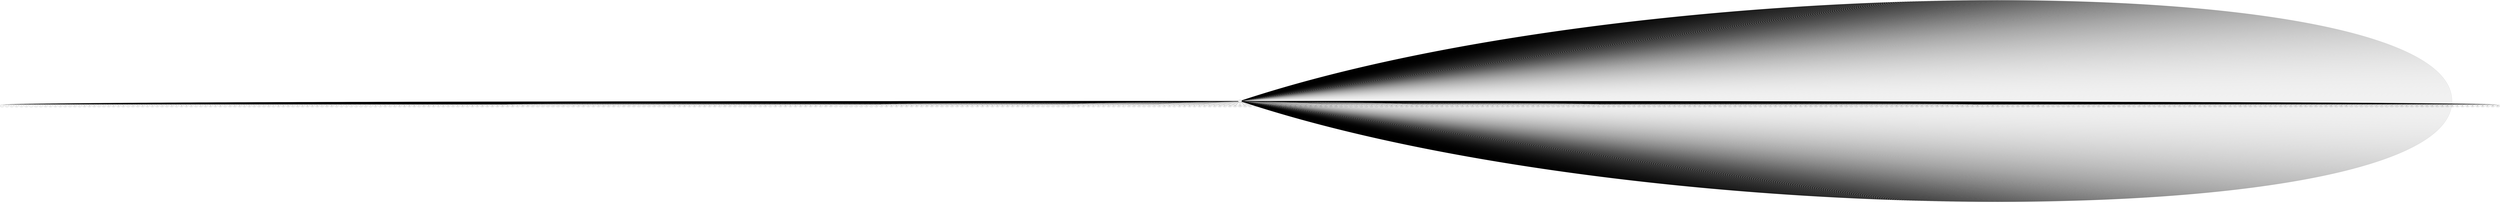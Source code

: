 graph G {
  0,0 -- 1,0;
  0,0 -- 2,0;
  0,0 -- 3,0;
  0,0 -- 4,0;
  0,0 -- 5,0;
  0,0 -- 6,0;
  0,0 -- 7,0;
  0,0 -- 8,0;
  0,0 -- 9,0;
  0,0 -- 10,0;
  0,0 -- 11,0;
  0,0 -- 12,0;
  0,0 -- 13,0;
  0,0 -- 14,0;
  0,0 -- 15,0;
  0,0 -- 16,0;
  0,0 -- 17,0;
  0,0 -- 18,0;
  0,0 -- 19,0;
  0,0 -- 20,0;
  0,0 -- 21,0;
  0,0 -- 22,0;
  0,0 -- 23,0;
  0,0 -- 24,0;
  0,0 -- 25,0;
  0,0 -- 26,0;
  0,0 -- 27,0;
  0,0 -- 28,0;
  0,0 -- 29,0;
  0,0 -- 30,0;
  0,0 -- 31,0;
  0,0 -- 32,0;
  0,0 -- 33,0;
  0,0 -- 34,0;
  0,0 -- 35,0;
  0,0 -- 36,0;
  0,0 -- 37,0;
  0,0 -- 38,0;
  0,0 -- 39,0;
  0,0 -- 40,0;
  0,0 -- 41,0;
  0,0 -- 42,0;
  0,0 -- 43,0;
  0,0 -- 44,0;
  0,0 -- 45,0;
  0,0 -- 46,0;
  0,0 -- 47,0;
  0,0 -- 48,0;
  0,0 -- 49,0;
  0,0 -- 50,0;
  0,0 -- 51,0;
  0,0 -- 52,0;
  0,0 -- 53,0;
  0,0 -- 54,0;
  0,0 -- 55,0;
  0,0 -- 56,0;
  0,0 -- 57,0;
  0,0 -- 58,0;
  0,0 -- 59,0;
  0,0 -- 60,0;
  0,0 -- 61,0;
  0,0 -- 62,0;
  0,0 -- 63,0;
  0,0 -- 64,0;
  0,0 -- 65,0;
  0,0 -- 66,0;
  0,0 -- 67,0;
  0,0 -- 68,0;
  0,0 -- 69,0;
  0,0 -- 70,0;
  0,0 -- 71,0;
  0,0 -- 72,0;
  0,0 -- 73,0;
  0,0 -- 74,0;
  0,0 -- 75,0;
  0,0 -- 76,0;
  0,0 -- 77,0;
  0,0 -- 78,0;
  0,0 -- 79,0;
  0,0 -- 80,0;
  0,0 -- 81,0;
  0,0 -- 82,0;
  0,0 -- 83,0;
  0,0 -- 84,0;
  0,0 -- 85,0;
  0,0 -- 86,0;
  0,0 -- 87,0;
  0,0 -- 88,0;
  0,0 -- 89,0;
  0,0 -- 90,0;
  0,0 -- 91,0;
  0,0 -- 92,0;
  0,0 -- 93,0;
  0,0 -- 94,0;
  0,0 -- 95,0;
  0,0 -- 96,0;
  0,0 -- 97,0;
  0,0 -- 98,0;
  0,0 -- 99,0;
  0,0 -- 100,0;
  0,0 -- 101,0;
  0,0 -- 102,0;
  0,0 -- 103,0;
  0,0 -- 104,0;
  0,0 -- 105,0;
  0,0 -- 106,0;
  0,0 -- 107,0;
  0,0 -- 108,0;
  0,0 -- 109,0;
  0,0 -- 110,0;
  0,0 -- 111,0;
  0,0 -- 112,0;
  0,0 -- 113,0;
  0,0 -- 114,0;
  0,0 -- 115,0;
  0,0 -- 116,0;
  0,0 -- 117,0;
  0,0 -- 118,0;
  0,0 -- 119,0;
  0,0 -- 120,0;
  0,0 -- 121,0;
  0,0 -- 122,0;
  0,0 -- 123,0;
  0,0 -- 124,0;
  0,0 -- 125,0;
  0,0 -- 126,0;
  0,0 -- 127,0;
  0,0 -- 128,0;
  0,0 -- 129,0;
  0,0 -- 130,0;
  0,0 -- 131,0;
  0,0 -- 132,0;
  0,0 -- 133,0;
  0,0 -- 134,0;
  0,0 -- 135,0;
  0,0 -- 136,0;
  0,0 -- 137,0;
  0,0 -- 138,0;
  0,0 -- 139,0;
  0,0 -- 140,0;
  0,0 -- 141,0;
  0,0 -- 142,0;
  0,0 -- 143,0;
  0,0 -- 144,0;
  0,0 -- 145,0;
  0,0 -- 146,0;
  0,0 -- 147,0;
  0,0 -- 148,0;
  0,0 -- 149,0;
  0,0 -- 150,0;
  0,0 -- 151,0;
  0,0 -- 152,0;
  0,0 -- 153,0;
  0,0 -- 154,0;
  0,0 -- 155,0;
  0,0 -- 156,0;
  0,0 -- 157,0;
  0,0 -- 158,0;
  0,0 -- 159,0;
  0,0 -- 160,0;
  0,0 -- 161,0;
  0,0 -- 162,0;
  0,0 -- 163,0;
  0,0 -- 164,0;
  0,0 -- 165,0;
  0,0 -- 166,0;
  0,0 -- 167,0;
  0,0 -- 168,0;
  0,0 -- 169,0;
  0,0 -- 170,0;
  0,0 -- 171,0;
  0,0 -- 172,0;
  0,0 -- 173,0;
  0,0 -- 174,0;
  0,0 -- 175,0;
  0,0 -- 176,0;
  0,0 -- 177,0;
  0,0 -- 178,0;
  0,0 -- 179,0;
  0,0 -- 180,0;
  0,0 -- 181,0;
  0,0 -- 182,0;
  0,0 -- 183,0;
  0,0 -- 184,0;
  0,0 -- 185,0;
  0,0 -- 186,0;
  0,0 -- 187,0;
  0,0 -- 188,0;
  0,0 -- 189,0;
  0,0 -- 190,0;
  0,0 -- 191,0;
  0,0 -- 192,0;
  0,0 -- 193,0;
  0,0 -- 194,0;
  0,0 -- 195,0;
  0,0 -- 196,0;
  0,0 -- 197,0;
  0,0 -- 198,0;
  0,0 -- 199,0;
  0,0 -- 200,0;
  0,0 -- 201,0;
  0,0 -- 202,0;
  0,0 -- 203,0;
  0,0 -- 204,0;
  0,0 -- 205,0;
  0,0 -- 206,0;
  0,0 -- 207,0;
  0,0 -- 208,0;
  0,0 -- 209,0;
  0,0 -- 210,0;
  0,0 -- 211,0;
  0,0 -- 212,0;
  0,0 -- 213,0;
  0,0 -- 214,0;
  0,0 -- 215,0;
  0,0 -- 216,0;
  0,0 -- 217,0;
  0,0 -- 218,0;
  0,0 -- 219,0;
  0,0 -- 220,0;
  0,0 -- 221,0;
  0,0 -- 222,0;
  0,0 -- 223,0;
  0,0 -- 224,0;
  0,0 -- 225,0;
  0,0 -- 226,0;
  0,0 -- 227,0;
  0,0 -- 228,0;
  0,0 -- 229,0;
  0,0 -- 230,0;
  0,0 -- 231,0;
  0,0 -- 232,0;
  0,0 -- 233,0;
  0,0 -- 234,0;
  0,0 -- 235,0;
  0,0 -- 236,0;
  0,0 -- 237,0;
  0,0 -- 238,0;
  0,0 -- 239,0;
  0,0 -- 240,0;
  0,0 -- 241,0;
  0,0 -- 242,0;
  0,0 -- 243,0;
  0,0 -- 244,0;
  0,0 -- 245,0;
  0,0 -- 246,0;
  0,0 -- 247,0;
  0,0 -- 248,0;
  0,0 -- 249,0;
  0,0 -- 250,0;
  0,0 -- 251,0;
  0,0 -- 252,0;
  0,0 -- 253,0;
  0,0 -- 254,0;
  0,0 -- 255,0;
  0,0 -- 256,0;
  0,0 -- 257,0;
  0,0 -- 258,0;
  0,0 -- 259,0;
  0,0 -- 260,0;
  0,0 -- 261,0;
  0,0 -- 262,0;
  0,0 -- 263,0;
  0,0 -- 264,0;
  0,0 -- 265,0;
  0,0 -- 266,0;
  0,0 -- 267,0;
  0,0 -- 268,0;
  0,0 -- 269,0;
  0,0 -- 270,0;
  0,0 -- 271,0;
  0,0 -- 272,0;
  0,0 -- 273,0;
  0,0 -- 274,0;
  0,0 -- 275,0;
  0,0 -- 276,0;
  0,0 -- 277,0;
  0,0 -- 278,0;
  0,0 -- 279,0;
  0,0 -- 280,0;
  0,0 -- 281,0;
  0,0 -- 282,0;
  0,0 -- 283,0;
  0,0 -- 284,0;
  0,0 -- 285,0;
  0,0 -- 286,0;
  0,0 -- 287,0;
  0,0 -- 288,0;
  0,0 -- 289,0;
  0,0 -- 290,0;
  0,0 -- 291,0;
  0,0 -- 292,0;
  0,0 -- 293,0;
  0,0 -- 294,0;
  0,0 -- 295,0;
  0,0 -- 296,0;
  0,0 -- 297,0;
  0,0 -- 298,0;
  0,0 -- 299,0;
  0,0 -- 300,0;
  0,0 -- 301,0;
  0,0 -- 302,0;
  0,0 -- 303,0;
  0,0 -- 304,0;
  0,0 -- 305,0;
  0,0 -- 306,0;
  0,0 -- 307,0;
  0,0 -- 308,0;
  0,0 -- 309,0;
  0,0 -- 310,0;
  0,0 -- 311,0;
  0,0 -- 312,0;
  0,0 -- 313,0;
  0,0 -- 314,0;
  0,0 -- 315,0;
  0,0 -- 316,0;
  0,0 -- 317,0;
  0,0 -- 318,0;
  0,0 -- 319,0;
  0,0 -- 320,0;
  0,0 -- 321,0;
  0,0 -- 322,0;
  0,0 -- 323,0;
  0,0 -- 324,0;
  0,0 -- 325,0;
  0,0 -- 326,0;
  0,0 -- 327,0;
  0,0 -- 328,0;
  0,0 -- 329,0;
  0,0 -- 330,0;
  0,0 -- 331,0;
  0,0 -- 332,0;
  0,0 -- 333,0;
  0,0 -- 334,0;
  0,0 -- 335,0;
  0,0 -- 336,0;
  0,0 -- 337,0;
  0,0 -- 338,0;
  0,0 -- 339,0;
  0,0 -- 340,0;
  0,0 -- 341,0;
  0,0 -- 342,0;
  0,0 -- 343,0;
  0,0 -- 344,0;
  0,0 -- 345,0;
  0,0 -- 346,0;
  0,0 -- 347,0;
  0,0 -- 348,0;
  0,0 -- 349,0;
  0,0 -- 350,0;
  0,0 -- 351,0;
  0,0 -- 352,0;
  0,0 -- 353,0;
  0,0 -- 354,0;
  0,0 -- 355,0;
  0,0 -- 356,0;
  0,0 -- 357,0;
  0,0 -- 358,0;
  0,0 -- 359,0;
  0,0 -- 360,0;
  0,0 -- 361,0;
  0,0 -- 362,0;
  0,0 -- 363,0;
  0,0 -- 364,0;
  0,0 -- 365,0;
  0,0 -- 366,0;
  0,0 -- 367,0;
  0,0 -- 368,0;
  0,0 -- 369,0;
  0,0 -- 370,0;
  0,0 -- 371,0;
  0,0 -- 372,0;
  0,0 -- 373,0;
  0,0 -- 374,0;
  0,0 -- 375,0;
  0,0 -- 376,0;
  0,0 -- 377,0;
  0,0 -- 378,0;
  0,0 -- 379,0;
  0,0 -- 380,0;
  0,0 -- 381,0;
  0,0 -- 382,0;
  0,0 -- 383,0;
  0,0 -- 384,0;
  0,0 -- 385,0;
  0,0 -- 386,0;
  0,0 -- 387,0;
  0,0 -- 388,0;
  0,0 -- 389,0;
  0,0 -- 390,0;
  0,0 -- 391,0;
  0,0 -- 392,0;
  0,0 -- 393,0;
  0,0 -- 394,0;
  0,0 -- 395,0;
  0,0 -- 396,0;
  0,0 -- 397,0;
  0,0 -- 398,0;
  0,0 -- 399,0;
  0,0 -- 400,0;
  0,0 -- 401,0;
  0,0 -- 402,0;
  0,0 -- 403,0;
  0,0 -- 404,0;
  0,0 -- 405,0;
  0,0 -- 406,0;
  0,0 -- 407,0;
  0,0 -- 408,0;
  0,0 -- 409,0;
  0,0 -- 410,0;
  0,0 -- 411,0;
  0,0 -- 412,0;
  0,0 -- 413,0;
  0,0 -- 414,0;
  0,0 -- 415,0;
  0,0 -- 416,0;
  0,0 -- 417,0;
  0,0 -- 418,0;
  0,0 -- 419,0;
  0,0 -- 420,0;
  0,0 -- 421,0;
  0,0 -- 422,0;
  0,0 -- 423,0;
  0,0 -- 424,0;
  0,0 -- 425,0;
  0,0 -- 426,0;
  0,0 -- 427,0;
  0,0 -- 428,0;
  0,0 -- 429,0;
  0,0 -- 430,0;
  0,0 -- 431,0;
  0,0 -- 432,0;
  0,0 -- 433,0;
  0,0 -- 434,0;
  0,0 -- 435,0;
  0,0 -- 436,0;
  0,0 -- 437,0;
  0,0 -- 438,0;
  0,0 -- 439,0;
  0,0 -- 440,0;
  0,0 -- 441,0;
  0,0 -- 442,0;
  0,0 -- 443,0;
  0,0 -- 444,0;
  0,0 -- 445,0;
  0,0 -- 446,0;
  0,0 -- 447,0;
  0,0 -- 448,0;
  0,0 -- 449,0;
  0,0 -- 450,0;
  0,0 -- 451,0;
  0,0 -- 452,0;
  0,0 -- 453,0;
  0,0 -- 454,0;
  0,0 -- 455,0;
  0,0 -- 456,0;
  0,0 -- 457,0;
  0,0 -- 458,0;
  0,0 -- 459,0;
  0,0 -- 460,0;
  0,0 -- 461,0;
  0,0 -- 462,0;
  0,0 -- 463,0;
  0,0 -- 464,0;
  0,0 -- 465,0;
  0,0 -- 466,0;
  0,0 -- 467,0;
  0,0 -- 468,0;
  0,0 -- 469,0;
  0,0 -- 470,0;
  0,0 -- 471,0;
  0,0 -- 472,0;
  0,0 -- 473,0;
  0,0 -- 474,0;
  0,0 -- 475,0;
  0,0 -- 476,0;
  0,0 -- 477,0;
  0,0 -- 478,0;
  0,0 -- 479,0;
  0,0 -- 480,0;
  0,0 -- 481,0;
  0,0 -- 482,0;
  0,0 -- 483,0;
  0,0 -- 484,0;
  0,0 -- 485,0;
  0,0 -- 486,0;
  0,0 -- 487,0;
  0,0 -- 488,0;
  0,0 -- 489,0;
  0,0 -- 490,0;
  0,0 -- 491,0;
  0,0 -- 492,0;
  0,0 -- 493,0;
  0,0 -- 494,0;
  0,0 -- 495,0;
  0,0 -- 496,0;
  0,0 -- 497,0;
  0,0 -- 498,0;
  0,0 -- 499,0;
}